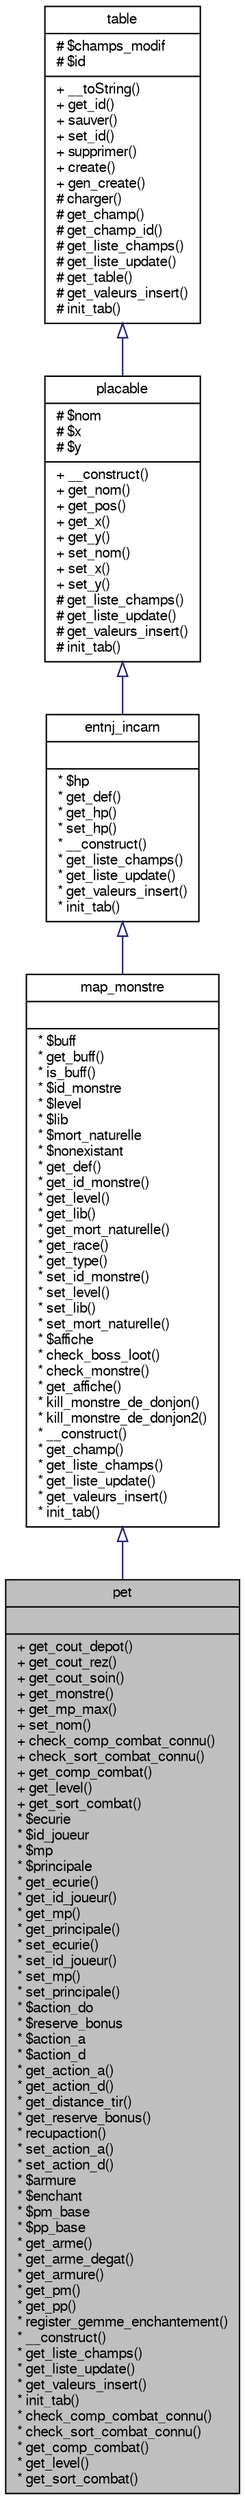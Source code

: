 digraph G
{
  bgcolor="transparent";
  edge [fontname="FreeSans",fontsize="10",labelfontname="FreeSans",labelfontsize="10"];
  node [fontname="FreeSans",fontsize="10",shape=record];
  Node1 [label="{pet\n||+ get_cout_depot()\l+ get_cout_rez()\l+ get_cout_soin()\l+ get_monstre()\l+ get_mp_max()\l+ set_nom()\l+ check_comp_combat_connu()\l+ check_sort_combat_connu()\l+ get_comp_combat()\l+ get_level()\l+ get_sort_combat()\l* $ecurie\l* $id_joueur\l* $mp\l* $principale\l* get_ecurie()\l* get_id_joueur()\l* get_mp()\l* get_principale()\l* set_ecurie()\l* set_id_joueur()\l* set_mp()\l* set_principale()\l* $action_do\l* $reserve_bonus\l* $action_a\l* $action_d\l* get_action_a()\l* get_action_d()\l* get_distance_tir()\l* get_reserve_bonus()\l* recupaction()\l* set_action_a()\l* set_action_d()\l* $armure\l* $enchant\l* $pm_base\l* $pp_base\l* get_arme()\l* get_arme_degat()\l* get_armure()\l* get_pm()\l* get_pp()\l* register_gemme_enchantement()\l* __construct()\l* get_liste_champs()\l* get_liste_update()\l* get_valeurs_insert()\l* init_tab()\l* check_comp_combat_connu()\l* check_sort_combat_connu()\l* get_comp_combat()\l* get_level()\l* get_sort_combat()\l}",height=0.2,width=0.4,color="black", fillcolor="grey75", style="filled" fontcolor="black"];
  Node2 -> Node1 [dir=back,color="midnightblue",fontsize="10",style="solid",arrowtail="empty",fontname="FreeSans"];
  Node2 [label="{map_monstre\n||* $buff\l* get_buff()\l* is_buff()\l* $id_monstre\l* $level\l* $lib\l* $mort_naturelle\l* $nonexistant\l* get_def()\l* get_id_monstre()\l* get_level()\l* get_lib()\l* get_mort_naturelle()\l* get_race()\l* get_type()\l* set_id_monstre()\l* set_level()\l* set_lib()\l* set_mort_naturelle()\l* $affiche\l* check_boss_loot()\l* check_monstre()\l* get_affiche()\l* kill_monstre_de_donjon()\l* kill_monstre_de_donjon2()\l* __construct()\l* get_champ()\l* get_liste_champs()\l* get_liste_update()\l* get_valeurs_insert()\l* init_tab()\l}",height=0.2,width=0.4,color="black",URL="$classmap__monstre.html",tooltip="Classe map_monstre Classe représentant un monstre sur la carte."];
  Node3 -> Node2 [dir=back,color="midnightblue",fontsize="10",style="solid",arrowtail="empty",fontname="FreeSans"];
  Node3 [label="{entnj_incarn\n||* $hp\l* get_def()\l* get_hp()\l* set_hp()\l* __construct()\l* get_liste_champs()\l* get_liste_update()\l* get_valeurs_insert()\l* init_tab()\l}",height=0.2,width=0.4,color="black",URL="$classentnj__incarn.html",tooltip="Classe abstraite entnj_incarn Cette classe de base pour les incarnation des entité..."];
  Node4 -> Node3 [dir=back,color="midnightblue",fontsize="10",style="solid",arrowtail="empty",fontname="FreeSans"];
  Node4 [label="{placable\n|# $nom\l# $x\l# $y\l|+ __construct()\l+ get_nom()\l+ get_pos()\l+ get_x()\l+ get_y()\l+ set_nom()\l+ set_x()\l+ set_y()\l# get_liste_champs()\l# get_liste_update()\l# get_valeurs_insert()\l# init_tab()\l}",height=0.2,width=0.4,color="black",URL="$classplacable.html",tooltip="Classe Abstraite placable Cette classe à pour but de définir ce qu&#39;est un objet..."];
  Node5 -> Node4 [dir=back,color="midnightblue",fontsize="10",style="solid",arrowtail="empty",fontname="FreeSans"];
  Node5 [label="{table\n|# $champs_modif\l# $id\l|+ __toString()\l+ get_id()\l+ sauver()\l+ set_id()\l+ supprimer()\l+ create()\l+ gen_create()\l# charger()\l# get_champ()\l# get_champ_id()\l# get_liste_champs()\l# get_liste_update()\l# get_table()\l# get_valeurs_insert()\l# init_tab()\l}",height=0.2,width=0.4,color="black",URL="$classtable.html",tooltip="Classe de base pour les objets représentant un élément d&#39;une table dans la..."];
}
